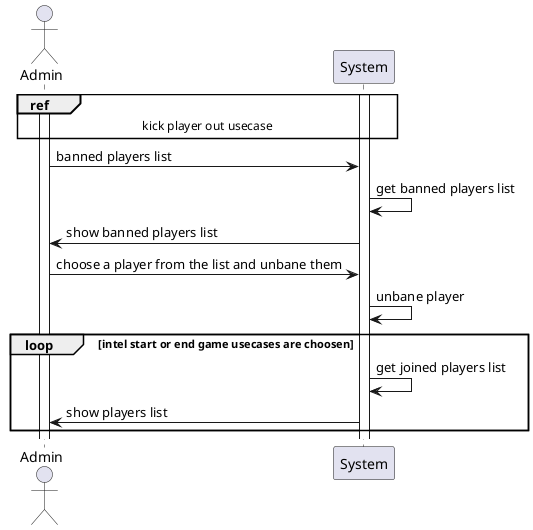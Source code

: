@startuml

actor Admin

Activate Admin
Activate System

ref over Admin, System : kick player out usecase

Admin -> System : banned players list
System -> System : get banned players list
System -> Admin : show banned players list

Admin ->  System : choose a player from the list and unbane them
System -> System : unbane player

loop intel start or end game usecases are choosen
    System -> System : get joined players list
    System -> Admin : show players list
end



@enduml
